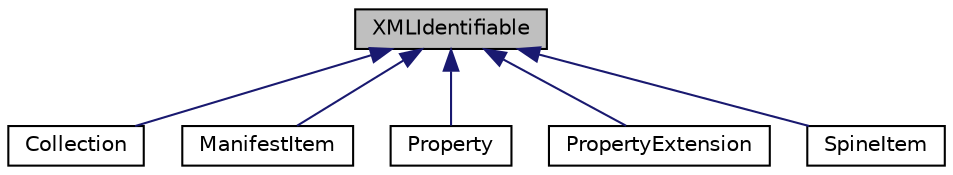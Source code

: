 digraph "XMLIdentifiable"
{
  edge [fontname="Helvetica",fontsize="10",labelfontname="Helvetica",labelfontsize="10"];
  node [fontname="Helvetica",fontsize="10",shape=record];
  Node1 [label="XMLIdentifiable",height=0.2,width=0.4,color="black", fillcolor="grey75", style="filled" fontcolor="black"];
  Node1 -> Node2 [dir="back",color="midnightblue",fontsize="10",style="solid",fontname="Helvetica"];
  Node2 [label="Collection",height=0.2,width=0.4,color="black", fillcolor="white", style="filled",URL="$class_collection.xhtml"];
  Node1 -> Node3 [dir="back",color="midnightblue",fontsize="10",style="solid",fontname="Helvetica"];
  Node3 [label="ManifestItem",height=0.2,width=0.4,color="black", fillcolor="white", style="filled",URL="$class_manifest_item.xhtml"];
  Node1 -> Node4 [dir="back",color="midnightblue",fontsize="10",style="solid",fontname="Helvetica"];
  Node4 [label="Property",height=0.2,width=0.4,color="black", fillcolor="white", style="filled",URL="$class_property.xhtml"];
  Node1 -> Node5 [dir="back",color="midnightblue",fontsize="10",style="solid",fontname="Helvetica"];
  Node5 [label="PropertyExtension",height=0.2,width=0.4,color="black", fillcolor="white", style="filled",URL="$class_property_extension.xhtml",tooltip="An extension to an existing property, providing additional related metadata."];
  Node1 -> Node6 [dir="back",color="midnightblue",fontsize="10",style="solid",fontname="Helvetica"];
  Node6 [label="SpineItem",height=0.2,width=0.4,color="black", fillcolor="white", style="filled",URL="$class_spine_item.xhtml"];
}
